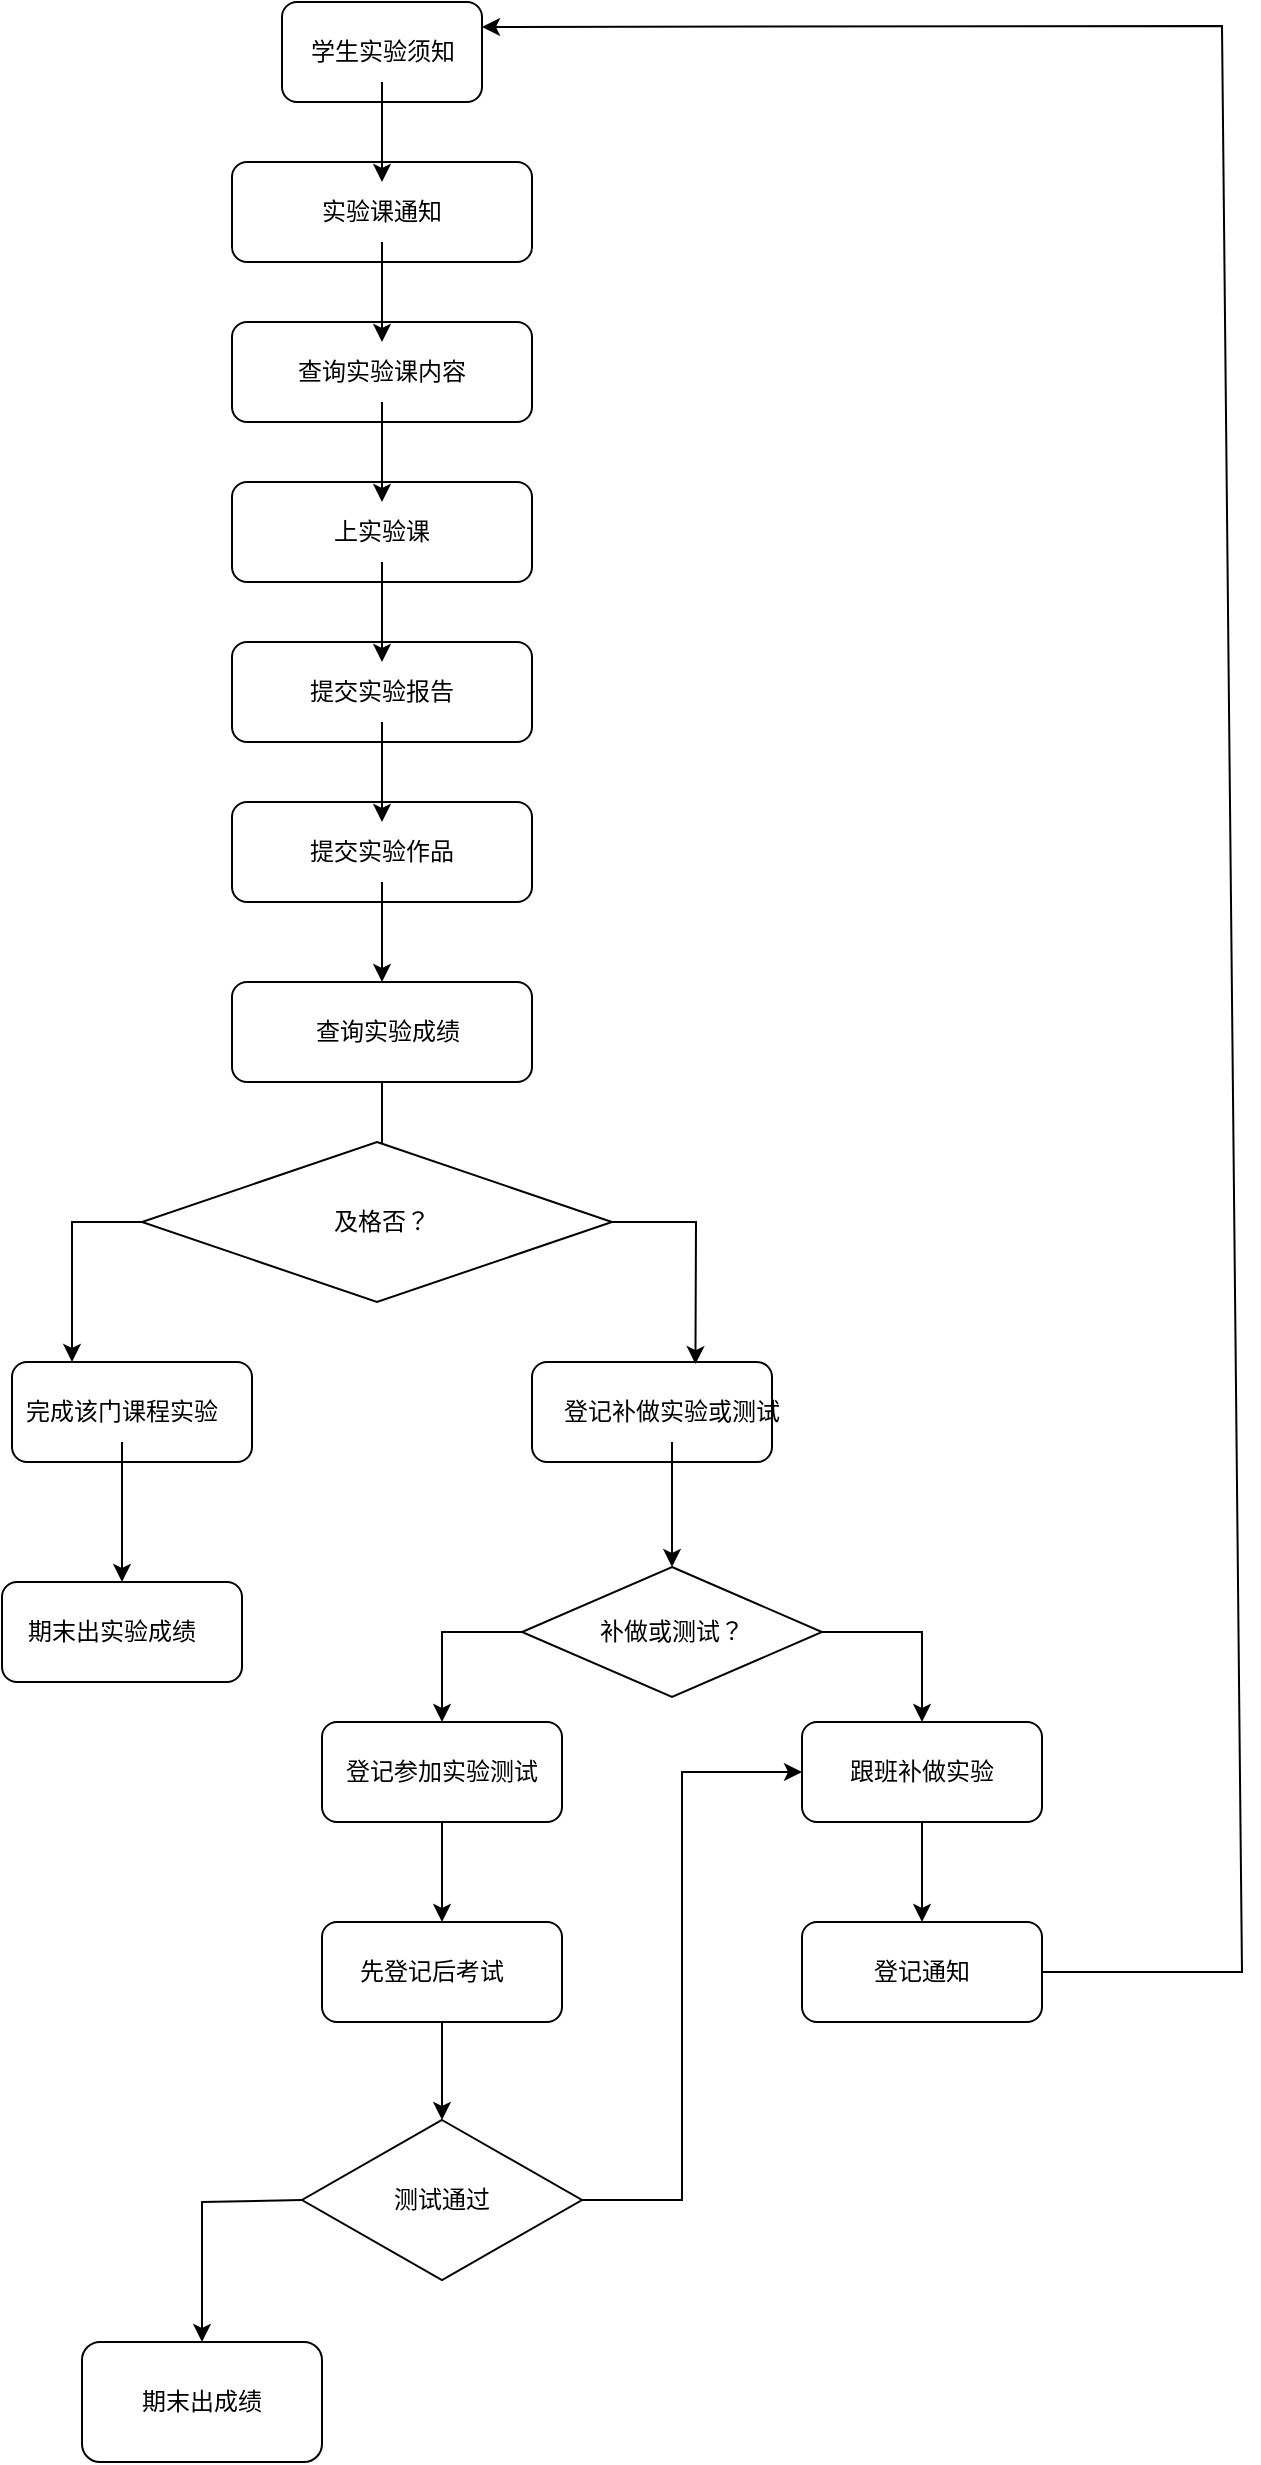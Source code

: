 <mxfile version="20.5.3" type="github">
  <diagram id="gJnKB9RHSav9qNcPJOZu" name="第 1 页">
    <mxGraphModel dx="1167" dy="672" grid="1" gridSize="10" guides="1" tooltips="1" connect="1" arrows="1" fold="1" page="1" pageScale="1" pageWidth="827" pageHeight="1169" math="0" shadow="0">
      <root>
        <mxCell id="0" />
        <mxCell id="1" parent="0" />
        <mxCell id="ULs5aNKq9wHD8VcYt_Rm-3" value="" style="rounded=1;whiteSpace=wrap;html=1;" vertex="1" parent="1">
          <mxGeometry x="310" y="110" width="100" height="50" as="geometry" />
        </mxCell>
        <mxCell id="ULs5aNKq9wHD8VcYt_Rm-4" value="" style="rounded=1;whiteSpace=wrap;html=1;" vertex="1" parent="1">
          <mxGeometry x="285" y="190" width="150" height="50" as="geometry" />
        </mxCell>
        <mxCell id="ULs5aNKq9wHD8VcYt_Rm-5" value="" style="rounded=1;whiteSpace=wrap;html=1;" vertex="1" parent="1">
          <mxGeometry x="285" y="270" width="150" height="50" as="geometry" />
        </mxCell>
        <mxCell id="ULs5aNKq9wHD8VcYt_Rm-6" value="" style="rounded=1;whiteSpace=wrap;html=1;" vertex="1" parent="1">
          <mxGeometry x="285" y="350" width="150" height="50" as="geometry" />
        </mxCell>
        <mxCell id="ULs5aNKq9wHD8VcYt_Rm-7" value="" style="rounded=1;whiteSpace=wrap;html=1;" vertex="1" parent="1">
          <mxGeometry x="285" y="430" width="150" height="50" as="geometry" />
        </mxCell>
        <mxCell id="ULs5aNKq9wHD8VcYt_Rm-8" value="" style="rounded=1;whiteSpace=wrap;html=1;" vertex="1" parent="1">
          <mxGeometry x="285" y="510" width="150" height="50" as="geometry" />
        </mxCell>
        <mxCell id="ULs5aNKq9wHD8VcYt_Rm-57" value="" style="edgeStyle=orthogonalEdgeStyle;rounded=0;orthogonalLoop=1;jettySize=auto;html=1;" edge="1" parent="1" source="ULs5aNKq9wHD8VcYt_Rm-10" target="ULs5aNKq9wHD8VcYt_Rm-11">
          <mxGeometry relative="1" as="geometry" />
        </mxCell>
        <mxCell id="ULs5aNKq9wHD8VcYt_Rm-10" value="学生实验须知" style="text;html=1;strokeColor=none;fillColor=none;align=center;verticalAlign=middle;whiteSpace=wrap;rounded=0;" vertex="1" parent="1">
          <mxGeometry x="317.5" y="120" width="85" height="30" as="geometry" />
        </mxCell>
        <mxCell id="ULs5aNKq9wHD8VcYt_Rm-56" value="" style="edgeStyle=orthogonalEdgeStyle;rounded=0;orthogonalLoop=1;jettySize=auto;html=1;" edge="1" parent="1" source="ULs5aNKq9wHD8VcYt_Rm-11" target="ULs5aNKq9wHD8VcYt_Rm-12">
          <mxGeometry relative="1" as="geometry" />
        </mxCell>
        <mxCell id="ULs5aNKq9wHD8VcYt_Rm-11" value="实验课通知" style="text;html=1;strokeColor=none;fillColor=none;align=center;verticalAlign=middle;whiteSpace=wrap;rounded=0;" vertex="1" parent="1">
          <mxGeometry x="320" y="200" width="80" height="30" as="geometry" />
        </mxCell>
        <mxCell id="ULs5aNKq9wHD8VcYt_Rm-55" value="" style="edgeStyle=orthogonalEdgeStyle;rounded=0;orthogonalLoop=1;jettySize=auto;html=1;" edge="1" parent="1" source="ULs5aNKq9wHD8VcYt_Rm-12" target="ULs5aNKq9wHD8VcYt_Rm-13">
          <mxGeometry relative="1" as="geometry" />
        </mxCell>
        <mxCell id="ULs5aNKq9wHD8VcYt_Rm-12" value="查询实验课内容" style="text;html=1;strokeColor=none;fillColor=none;align=center;verticalAlign=middle;whiteSpace=wrap;rounded=0;" vertex="1" parent="1">
          <mxGeometry x="315" y="280" width="90" height="30" as="geometry" />
        </mxCell>
        <mxCell id="ULs5aNKq9wHD8VcYt_Rm-54" value="" style="edgeStyle=orthogonalEdgeStyle;rounded=0;orthogonalLoop=1;jettySize=auto;html=1;" edge="1" parent="1" source="ULs5aNKq9wHD8VcYt_Rm-13" target="ULs5aNKq9wHD8VcYt_Rm-14">
          <mxGeometry relative="1" as="geometry" />
        </mxCell>
        <mxCell id="ULs5aNKq9wHD8VcYt_Rm-13" value="上实验课" style="text;html=1;strokeColor=none;fillColor=none;align=center;verticalAlign=middle;whiteSpace=wrap;rounded=0;" vertex="1" parent="1">
          <mxGeometry x="330" y="360" width="60" height="30" as="geometry" />
        </mxCell>
        <mxCell id="ULs5aNKq9wHD8VcYt_Rm-53" value="" style="edgeStyle=orthogonalEdgeStyle;rounded=0;orthogonalLoop=1;jettySize=auto;html=1;" edge="1" parent="1" source="ULs5aNKq9wHD8VcYt_Rm-14" target="ULs5aNKq9wHD8VcYt_Rm-15">
          <mxGeometry relative="1" as="geometry" />
        </mxCell>
        <mxCell id="ULs5aNKq9wHD8VcYt_Rm-14" value="提交实验报告" style="text;html=1;strokeColor=none;fillColor=none;align=center;verticalAlign=middle;whiteSpace=wrap;rounded=0;" vertex="1" parent="1">
          <mxGeometry x="320" y="440" width="80" height="30" as="geometry" />
        </mxCell>
        <mxCell id="ULs5aNKq9wHD8VcYt_Rm-72" value="" style="edgeStyle=orthogonalEdgeStyle;rounded=0;orthogonalLoop=1;jettySize=auto;html=1;" edge="1" parent="1" source="ULs5aNKq9wHD8VcYt_Rm-15" target="ULs5aNKq9wHD8VcYt_Rm-17">
          <mxGeometry relative="1" as="geometry" />
        </mxCell>
        <mxCell id="ULs5aNKq9wHD8VcYt_Rm-15" value="提交实验作品" style="text;html=1;strokeColor=none;fillColor=none;align=center;verticalAlign=middle;whiteSpace=wrap;rounded=0;" vertex="1" parent="1">
          <mxGeometry x="320" y="520" width="80" height="30" as="geometry" />
        </mxCell>
        <mxCell id="ULs5aNKq9wHD8VcYt_Rm-50" value="" style="edgeStyle=orthogonalEdgeStyle;rounded=0;orthogonalLoop=1;jettySize=auto;html=1;" edge="1" parent="1" source="ULs5aNKq9wHD8VcYt_Rm-17" target="ULs5aNKq9wHD8VcYt_Rm-35">
          <mxGeometry relative="1" as="geometry" />
        </mxCell>
        <mxCell id="ULs5aNKq9wHD8VcYt_Rm-17" value="" style="rounded=1;whiteSpace=wrap;html=1;" vertex="1" parent="1">
          <mxGeometry x="285" y="600" width="150" height="50" as="geometry" />
        </mxCell>
        <mxCell id="ULs5aNKq9wHD8VcYt_Rm-23" value="查询实验成绩" style="text;html=1;strokeColor=none;fillColor=none;align=center;verticalAlign=middle;whiteSpace=wrap;rounded=0;" vertex="1" parent="1">
          <mxGeometry x="322.5" y="615" width="80" height="20" as="geometry" />
        </mxCell>
        <mxCell id="ULs5aNKq9wHD8VcYt_Rm-25" value="" style="rounded=1;whiteSpace=wrap;html=1;" vertex="1" parent="1">
          <mxGeometry x="175" y="790" width="120" height="50" as="geometry" />
        </mxCell>
        <mxCell id="ULs5aNKq9wHD8VcYt_Rm-27" value="" style="rounded=1;whiteSpace=wrap;html=1;" vertex="1" parent="1">
          <mxGeometry x="435" y="790" width="120" height="50" as="geometry" />
        </mxCell>
        <mxCell id="ULs5aNKq9wHD8VcYt_Rm-69" value="" style="edgeStyle=orthogonalEdgeStyle;rounded=0;orthogonalLoop=1;jettySize=auto;html=1;" edge="1" parent="1" source="ULs5aNKq9wHD8VcYt_Rm-28" target="ULs5aNKq9wHD8VcYt_Rm-58">
          <mxGeometry relative="1" as="geometry" />
        </mxCell>
        <mxCell id="ULs5aNKq9wHD8VcYt_Rm-28" value="完成该门课程实验" style="text;html=1;strokeColor=none;fillColor=none;align=center;verticalAlign=middle;whiteSpace=wrap;rounded=0;" vertex="1" parent="1">
          <mxGeometry x="175" y="800" width="110" height="30" as="geometry" />
        </mxCell>
        <mxCell id="ULs5aNKq9wHD8VcYt_Rm-68" value="" style="edgeStyle=orthogonalEdgeStyle;rounded=0;orthogonalLoop=1;jettySize=auto;html=1;" edge="1" parent="1" source="ULs5aNKq9wHD8VcYt_Rm-29" target="ULs5aNKq9wHD8VcYt_Rm-62">
          <mxGeometry relative="1" as="geometry" />
        </mxCell>
        <mxCell id="ULs5aNKq9wHD8VcYt_Rm-29" value="登记补做实验或测试" style="text;html=1;strokeColor=none;fillColor=none;align=center;verticalAlign=middle;whiteSpace=wrap;rounded=0;" vertex="1" parent="1">
          <mxGeometry x="450" y="800" width="110" height="30" as="geometry" />
        </mxCell>
        <mxCell id="ULs5aNKq9wHD8VcYt_Rm-34" value="" style="rhombus;whiteSpace=wrap;html=1;" vertex="1" parent="1">
          <mxGeometry x="240" y="680" width="235" height="80" as="geometry" />
        </mxCell>
        <mxCell id="ULs5aNKq9wHD8VcYt_Rm-35" value="及格否？" style="text;html=1;strokeColor=none;fillColor=none;align=center;verticalAlign=middle;whiteSpace=wrap;rounded=0;" vertex="1" parent="1">
          <mxGeometry x="330" y="705" width="60" height="30" as="geometry" />
        </mxCell>
        <mxCell id="ULs5aNKq9wHD8VcYt_Rm-46" value="" style="endArrow=classic;html=1;rounded=0;exitX=1;exitY=0.5;exitDx=0;exitDy=0;entryX=0.681;entryY=0.021;entryDx=0;entryDy=0;entryPerimeter=0;" edge="1" parent="1" source="ULs5aNKq9wHD8VcYt_Rm-34" target="ULs5aNKq9wHD8VcYt_Rm-27">
          <mxGeometry width="50" height="50" relative="1" as="geometry">
            <mxPoint x="610" y="780" as="sourcePoint" />
            <mxPoint x="660" y="730" as="targetPoint" />
            <Array as="points">
              <mxPoint x="517" y="720" />
            </Array>
          </mxGeometry>
        </mxCell>
        <mxCell id="ULs5aNKq9wHD8VcYt_Rm-48" value="" style="endArrow=classic;html=1;rounded=0;" edge="1" parent="1">
          <mxGeometry width="50" height="50" relative="1" as="geometry">
            <mxPoint x="610" y="780" as="sourcePoint" />
            <mxPoint x="610" y="780" as="targetPoint" />
          </mxGeometry>
        </mxCell>
        <mxCell id="ULs5aNKq9wHD8VcYt_Rm-49" value="" style="endArrow=classic;html=1;rounded=0;exitX=0;exitY=0.5;exitDx=0;exitDy=0;entryX=0.25;entryY=0;entryDx=0;entryDy=0;" edge="1" parent="1" source="ULs5aNKq9wHD8VcYt_Rm-34" target="ULs5aNKq9wHD8VcYt_Rm-25">
          <mxGeometry width="50" height="50" relative="1" as="geometry">
            <mxPoint x="130" y="770" as="sourcePoint" />
            <mxPoint x="180" y="720" as="targetPoint" />
            <Array as="points">
              <mxPoint x="205" y="720" />
            </Array>
          </mxGeometry>
        </mxCell>
        <mxCell id="ULs5aNKq9wHD8VcYt_Rm-58" value="" style="rounded=1;whiteSpace=wrap;html=1;" vertex="1" parent="1">
          <mxGeometry x="170" y="900" width="120" height="50" as="geometry" />
        </mxCell>
        <mxCell id="ULs5aNKq9wHD8VcYt_Rm-59" value="期末出实验成绩" style="text;html=1;strokeColor=none;fillColor=none;align=center;verticalAlign=middle;whiteSpace=wrap;rounded=0;" vertex="1" parent="1">
          <mxGeometry x="175" y="910" width="100" height="30" as="geometry" />
        </mxCell>
        <mxCell id="ULs5aNKq9wHD8VcYt_Rm-62" value="" style="rhombus;whiteSpace=wrap;html=1;" vertex="1" parent="1">
          <mxGeometry x="430" y="892.5" width="150" height="65" as="geometry" />
        </mxCell>
        <mxCell id="ULs5aNKq9wHD8VcYt_Rm-63" value="补做或测试？" style="text;html=1;strokeColor=none;fillColor=none;align=center;verticalAlign=middle;whiteSpace=wrap;rounded=0;" vertex="1" parent="1">
          <mxGeometry x="460" y="910" width="90" height="30" as="geometry" />
        </mxCell>
        <mxCell id="ULs5aNKq9wHD8VcYt_Rm-65" style="edgeStyle=orthogonalEdgeStyle;rounded=0;orthogonalLoop=1;jettySize=auto;html=1;exitX=0.5;exitY=1;exitDx=0;exitDy=0;" edge="1" parent="1" source="ULs5aNKq9wHD8VcYt_Rm-62" target="ULs5aNKq9wHD8VcYt_Rm-62">
          <mxGeometry relative="1" as="geometry" />
        </mxCell>
        <mxCell id="ULs5aNKq9wHD8VcYt_Rm-82" value="" style="edgeStyle=orthogonalEdgeStyle;rounded=0;orthogonalLoop=1;jettySize=auto;html=1;" edge="1" parent="1" source="ULs5aNKq9wHD8VcYt_Rm-73" target="ULs5aNKq9wHD8VcYt_Rm-74">
          <mxGeometry relative="1" as="geometry" />
        </mxCell>
        <mxCell id="ULs5aNKq9wHD8VcYt_Rm-73" value="" style="rounded=1;whiteSpace=wrap;html=1;" vertex="1" parent="1">
          <mxGeometry x="330" y="970" width="120" height="50" as="geometry" />
        </mxCell>
        <mxCell id="ULs5aNKq9wHD8VcYt_Rm-83" value="" style="edgeStyle=orthogonalEdgeStyle;rounded=0;orthogonalLoop=1;jettySize=auto;html=1;" edge="1" parent="1" source="ULs5aNKq9wHD8VcYt_Rm-74" target="ULs5aNKq9wHD8VcYt_Rm-81">
          <mxGeometry relative="1" as="geometry" />
        </mxCell>
        <mxCell id="ULs5aNKq9wHD8VcYt_Rm-74" value="" style="rounded=1;whiteSpace=wrap;html=1;" vertex="1" parent="1">
          <mxGeometry x="330" y="1070" width="120" height="50" as="geometry" />
        </mxCell>
        <mxCell id="ULs5aNKq9wHD8VcYt_Rm-84" value="" style="edgeStyle=orthogonalEdgeStyle;rounded=0;orthogonalLoop=1;jettySize=auto;html=1;" edge="1" parent="1" source="ULs5aNKq9wHD8VcYt_Rm-75" target="ULs5aNKq9wHD8VcYt_Rm-80">
          <mxGeometry relative="1" as="geometry" />
        </mxCell>
        <mxCell id="ULs5aNKq9wHD8VcYt_Rm-75" value="" style="rounded=1;whiteSpace=wrap;html=1;" vertex="1" parent="1">
          <mxGeometry x="570" y="970" width="120" height="50" as="geometry" />
        </mxCell>
        <mxCell id="ULs5aNKq9wHD8VcYt_Rm-78" value="" style="endArrow=classic;html=1;rounded=0;exitX=1;exitY=0.5;exitDx=0;exitDy=0;entryX=0.5;entryY=0;entryDx=0;entryDy=0;" edge="1" parent="1" source="ULs5aNKq9wHD8VcYt_Rm-62" target="ULs5aNKq9wHD8VcYt_Rm-75">
          <mxGeometry width="50" height="50" relative="1" as="geometry">
            <mxPoint x="610" y="1080" as="sourcePoint" />
            <mxPoint x="660" y="1030" as="targetPoint" />
            <Array as="points">
              <mxPoint x="630" y="925" />
            </Array>
          </mxGeometry>
        </mxCell>
        <mxCell id="ULs5aNKq9wHD8VcYt_Rm-79" value="" style="endArrow=classic;html=1;rounded=0;exitX=0;exitY=0.5;exitDx=0;exitDy=0;entryX=0.5;entryY=0;entryDx=0;entryDy=0;" edge="1" parent="1" source="ULs5aNKq9wHD8VcYt_Rm-62" target="ULs5aNKq9wHD8VcYt_Rm-73">
          <mxGeometry width="50" height="50" relative="1" as="geometry">
            <mxPoint x="610" y="1080" as="sourcePoint" />
            <mxPoint x="660" y="1030" as="targetPoint" />
            <Array as="points">
              <mxPoint x="390" y="925" />
            </Array>
          </mxGeometry>
        </mxCell>
        <mxCell id="ULs5aNKq9wHD8VcYt_Rm-80" value="" style="rounded=1;whiteSpace=wrap;html=1;" vertex="1" parent="1">
          <mxGeometry x="570" y="1070" width="120" height="50" as="geometry" />
        </mxCell>
        <mxCell id="ULs5aNKq9wHD8VcYt_Rm-81" value="" style="rhombus;whiteSpace=wrap;html=1;" vertex="1" parent="1">
          <mxGeometry x="320" y="1169" width="140" height="80" as="geometry" />
        </mxCell>
        <mxCell id="ULs5aNKq9wHD8VcYt_Rm-85" value="测试通过" style="text;html=1;strokeColor=none;fillColor=none;align=center;verticalAlign=middle;whiteSpace=wrap;rounded=0;" vertex="1" parent="1">
          <mxGeometry x="360" y="1194" width="60" height="30" as="geometry" />
        </mxCell>
        <mxCell id="ULs5aNKq9wHD8VcYt_Rm-86" value="" style="rounded=1;whiteSpace=wrap;html=1;" vertex="1" parent="1">
          <mxGeometry x="210" y="1280" width="120" height="60" as="geometry" />
        </mxCell>
        <mxCell id="ULs5aNKq9wHD8VcYt_Rm-87" value="期末出成绩" style="text;html=1;strokeColor=none;fillColor=none;align=center;verticalAlign=middle;whiteSpace=wrap;rounded=0;" vertex="1" parent="1">
          <mxGeometry x="235" y="1295" width="70" height="30" as="geometry" />
        </mxCell>
        <mxCell id="ULs5aNKq9wHD8VcYt_Rm-88" value="" style="endArrow=classic;html=1;rounded=0;exitX=0;exitY=0.5;exitDx=0;exitDy=0;entryX=0.5;entryY=0;entryDx=0;entryDy=0;" edge="1" parent="1" source="ULs5aNKq9wHD8VcYt_Rm-81" target="ULs5aNKq9wHD8VcYt_Rm-86">
          <mxGeometry width="50" height="50" relative="1" as="geometry">
            <mxPoint x="610" y="1170" as="sourcePoint" />
            <mxPoint x="660" y="1120" as="targetPoint" />
            <Array as="points">
              <mxPoint x="270" y="1210" />
            </Array>
          </mxGeometry>
        </mxCell>
        <mxCell id="ULs5aNKq9wHD8VcYt_Rm-89" value="" style="endArrow=classic;html=1;rounded=0;exitX=1;exitY=0.5;exitDx=0;exitDy=0;entryX=0;entryY=0.5;entryDx=0;entryDy=0;" edge="1" parent="1" source="ULs5aNKq9wHD8VcYt_Rm-81" target="ULs5aNKq9wHD8VcYt_Rm-75">
          <mxGeometry width="50" height="50" relative="1" as="geometry">
            <mxPoint x="610" y="1170" as="sourcePoint" />
            <mxPoint x="660" y="1120" as="targetPoint" />
            <Array as="points">
              <mxPoint x="510" y="1209" />
              <mxPoint x="510" y="995" />
            </Array>
          </mxGeometry>
        </mxCell>
        <mxCell id="ULs5aNKq9wHD8VcYt_Rm-90" value="登记通知" style="text;html=1;strokeColor=none;fillColor=none;align=center;verticalAlign=middle;whiteSpace=wrap;rounded=0;" vertex="1" parent="1">
          <mxGeometry x="600" y="1080" width="60" height="30" as="geometry" />
        </mxCell>
        <mxCell id="ULs5aNKq9wHD8VcYt_Rm-91" value="跟班补做实验" style="text;html=1;strokeColor=none;fillColor=none;align=center;verticalAlign=middle;whiteSpace=wrap;rounded=0;" vertex="1" parent="1">
          <mxGeometry x="590" y="980" width="80" height="30" as="geometry" />
        </mxCell>
        <mxCell id="ULs5aNKq9wHD8VcYt_Rm-94" value="先登记后考试" style="text;html=1;strokeColor=none;fillColor=none;align=center;verticalAlign=middle;whiteSpace=wrap;rounded=0;" vertex="1" parent="1">
          <mxGeometry x="330" y="1080" width="110" height="30" as="geometry" />
        </mxCell>
        <mxCell id="ULs5aNKq9wHD8VcYt_Rm-95" value="登记参加实验测试" style="text;html=1;strokeColor=none;fillColor=none;align=center;verticalAlign=middle;whiteSpace=wrap;rounded=0;" vertex="1" parent="1">
          <mxGeometry x="330" y="980" width="120" height="30" as="geometry" />
        </mxCell>
        <mxCell id="ULs5aNKq9wHD8VcYt_Rm-96" value="" style="endArrow=classic;html=1;rounded=0;exitX=1;exitY=0.5;exitDx=0;exitDy=0;entryX=1;entryY=0.25;entryDx=0;entryDy=0;" edge="1" parent="1" source="ULs5aNKq9wHD8VcYt_Rm-80" target="ULs5aNKq9wHD8VcYt_Rm-3">
          <mxGeometry width="50" height="50" relative="1" as="geometry">
            <mxPoint x="610" y="1150" as="sourcePoint" />
            <mxPoint x="410" y="130" as="targetPoint" />
            <Array as="points">
              <mxPoint x="790" y="1095" />
              <mxPoint x="780" y="122" />
            </Array>
          </mxGeometry>
        </mxCell>
      </root>
    </mxGraphModel>
  </diagram>
</mxfile>
